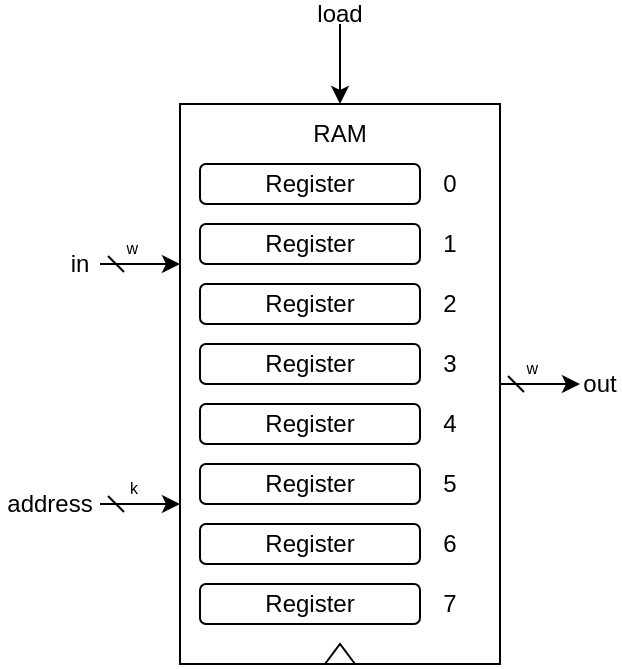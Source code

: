 <mxfile version="24.2.5" type="device">
  <diagram name="第 1 页" id="v-XWaQQ06cqF5orXO5ri">
    <mxGraphModel dx="446" dy="143" grid="1" gridSize="10" guides="1" tooltips="1" connect="1" arrows="1" fold="1" page="0" pageScale="1" pageWidth="827" pageHeight="1169" math="0" shadow="0">
      <root>
        <mxCell id="0" />
        <mxCell id="1" parent="0" />
        <mxCell id="2_gvrPkueBQMLi-SuZKq-1" value="" style="rounded=0;whiteSpace=wrap;html=1;" vertex="1" parent="1">
          <mxGeometry x="360" y="480" width="160" height="280" as="geometry" />
        </mxCell>
        <mxCell id="2_gvrPkueBQMLi-SuZKq-2" value="Register" style="rounded=1;whiteSpace=wrap;html=1;" vertex="1" parent="1">
          <mxGeometry x="370" y="510" width="110" height="20" as="geometry" />
        </mxCell>
        <mxCell id="2_gvrPkueBQMLi-SuZKq-3" value="Register" style="rounded=1;whiteSpace=wrap;html=1;" vertex="1" parent="1">
          <mxGeometry x="370" y="540" width="110" height="20" as="geometry" />
        </mxCell>
        <mxCell id="2_gvrPkueBQMLi-SuZKq-4" value="Register" style="rounded=1;whiteSpace=wrap;html=1;" vertex="1" parent="1">
          <mxGeometry x="370" y="570" width="110" height="20" as="geometry" />
        </mxCell>
        <mxCell id="2_gvrPkueBQMLi-SuZKq-5" value="Register" style="rounded=1;whiteSpace=wrap;html=1;" vertex="1" parent="1">
          <mxGeometry x="370" y="600" width="110" height="20" as="geometry" />
        </mxCell>
        <mxCell id="2_gvrPkueBQMLi-SuZKq-6" value="Register" style="rounded=1;whiteSpace=wrap;html=1;" vertex="1" parent="1">
          <mxGeometry x="370" y="630" width="110" height="20" as="geometry" />
        </mxCell>
        <mxCell id="2_gvrPkueBQMLi-SuZKq-7" value="Register" style="rounded=1;whiteSpace=wrap;html=1;" vertex="1" parent="1">
          <mxGeometry x="370" y="660" width="110" height="20" as="geometry" />
        </mxCell>
        <mxCell id="2_gvrPkueBQMLi-SuZKq-8" value="Register" style="rounded=1;whiteSpace=wrap;html=1;" vertex="1" parent="1">
          <mxGeometry x="370" y="690" width="110" height="20" as="geometry" />
        </mxCell>
        <mxCell id="2_gvrPkueBQMLi-SuZKq-9" value="Register" style="rounded=1;whiteSpace=wrap;html=1;" vertex="1" parent="1">
          <mxGeometry x="370" y="720" width="110" height="20" as="geometry" />
        </mxCell>
        <mxCell id="2_gvrPkueBQMLi-SuZKq-10" value="0" style="text;strokeColor=none;align=center;fillColor=none;html=1;verticalAlign=middle;whiteSpace=wrap;rounded=0;" vertex="1" parent="1">
          <mxGeometry x="490" y="515" width="10" height="10" as="geometry" />
        </mxCell>
        <mxCell id="2_gvrPkueBQMLi-SuZKq-11" value="1" style="text;strokeColor=none;align=center;fillColor=none;html=1;verticalAlign=middle;whiteSpace=wrap;rounded=0;" vertex="1" parent="1">
          <mxGeometry x="490" y="545" width="10" height="10" as="geometry" />
        </mxCell>
        <mxCell id="2_gvrPkueBQMLi-SuZKq-12" value="2" style="text;strokeColor=none;align=center;fillColor=none;html=1;verticalAlign=middle;whiteSpace=wrap;rounded=0;" vertex="1" parent="1">
          <mxGeometry x="490" y="575" width="10" height="10" as="geometry" />
        </mxCell>
        <mxCell id="2_gvrPkueBQMLi-SuZKq-13" value="3" style="text;strokeColor=none;align=center;fillColor=none;html=1;verticalAlign=middle;whiteSpace=wrap;rounded=0;" vertex="1" parent="1">
          <mxGeometry x="490" y="605" width="10" height="10" as="geometry" />
        </mxCell>
        <mxCell id="2_gvrPkueBQMLi-SuZKq-14" value="4" style="text;strokeColor=none;align=center;fillColor=none;html=1;verticalAlign=middle;whiteSpace=wrap;rounded=0;" vertex="1" parent="1">
          <mxGeometry x="490" y="635" width="10" height="10" as="geometry" />
        </mxCell>
        <mxCell id="2_gvrPkueBQMLi-SuZKq-15" value="5" style="text;strokeColor=none;align=center;fillColor=none;html=1;verticalAlign=middle;whiteSpace=wrap;rounded=0;" vertex="1" parent="1">
          <mxGeometry x="490" y="665" width="10" height="10" as="geometry" />
        </mxCell>
        <mxCell id="2_gvrPkueBQMLi-SuZKq-16" value="6" style="text;strokeColor=none;align=center;fillColor=none;html=1;verticalAlign=middle;whiteSpace=wrap;rounded=0;" vertex="1" parent="1">
          <mxGeometry x="490" y="695" width="10" height="10" as="geometry" />
        </mxCell>
        <mxCell id="2_gvrPkueBQMLi-SuZKq-17" value="7" style="text;strokeColor=none;align=center;fillColor=none;html=1;verticalAlign=middle;whiteSpace=wrap;rounded=0;" vertex="1" parent="1">
          <mxGeometry x="490" y="725" width="10" height="10" as="geometry" />
        </mxCell>
        <mxCell id="2_gvrPkueBQMLi-SuZKq-18" value="RAM" style="text;strokeColor=none;align=center;fillColor=none;html=1;verticalAlign=middle;whiteSpace=wrap;rounded=0;" vertex="1" parent="1">
          <mxGeometry x="425" y="490" width="30" height="10" as="geometry" />
        </mxCell>
        <mxCell id="2_gvrPkueBQMLi-SuZKq-19" value="" style="endArrow=none;html=1;rounded=0;" edge="1" parent="1">
          <mxGeometry width="50" height="50" relative="1" as="geometry">
            <mxPoint x="432.5" y="760" as="sourcePoint" />
            <mxPoint x="447.5" y="760" as="targetPoint" />
            <Array as="points">
              <mxPoint x="440" y="750" />
            </Array>
          </mxGeometry>
        </mxCell>
        <mxCell id="2_gvrPkueBQMLi-SuZKq-24" value="" style="endArrow=classic;html=1;rounded=0;entryX=0.5;entryY=0;entryDx=0;entryDy=0;" edge="1" parent="1" target="2_gvrPkueBQMLi-SuZKq-1">
          <mxGeometry width="50" height="50" relative="1" as="geometry">
            <mxPoint x="440" y="440" as="sourcePoint" />
            <mxPoint x="480" y="440" as="targetPoint" />
          </mxGeometry>
        </mxCell>
        <mxCell id="2_gvrPkueBQMLi-SuZKq-25" value="w" style="endArrow=classic;html=1;rounded=0;startArrow=dash;startFill=0;fontSize=8;labelPosition=left;verticalLabelPosition=top;align=right;verticalAlign=bottom;" edge="1" parent="1">
          <mxGeometry width="50" height="50" relative="1" as="geometry">
            <mxPoint x="520" y="620" as="sourcePoint" />
            <mxPoint x="560" y="620" as="targetPoint" />
          </mxGeometry>
        </mxCell>
        <mxCell id="2_gvrPkueBQMLi-SuZKq-27" value="out" style="text;strokeColor=none;align=center;fillColor=none;html=1;verticalAlign=middle;whiteSpace=wrap;rounded=0;" vertex="1" parent="1">
          <mxGeometry x="560" y="615" width="20" height="10" as="geometry" />
        </mxCell>
        <mxCell id="2_gvrPkueBQMLi-SuZKq-29" value="w" style="endArrow=classic;html=1;rounded=0;startArrow=dash;startFill=0;fontSize=8;labelPosition=left;verticalLabelPosition=top;align=right;verticalAlign=bottom;" edge="1" parent="1">
          <mxGeometry width="50" height="50" relative="1" as="geometry">
            <mxPoint x="320" y="560" as="sourcePoint" />
            <mxPoint x="360" y="560" as="targetPoint" />
          </mxGeometry>
        </mxCell>
        <mxCell id="2_gvrPkueBQMLi-SuZKq-30" value="in" style="text;strokeColor=none;align=center;fillColor=none;html=1;verticalAlign=middle;whiteSpace=wrap;rounded=0;" vertex="1" parent="1">
          <mxGeometry x="300" y="555" width="20" height="10" as="geometry" />
        </mxCell>
        <mxCell id="2_gvrPkueBQMLi-SuZKq-31" value="k" style="endArrow=classic;html=1;rounded=0;startArrow=dash;startFill=0;fontSize=8;labelPosition=left;verticalLabelPosition=top;align=right;verticalAlign=bottom;" edge="1" parent="1">
          <mxGeometry width="50" height="50" relative="1" as="geometry">
            <mxPoint x="320" y="680" as="sourcePoint" />
            <mxPoint x="360" y="680" as="targetPoint" />
          </mxGeometry>
        </mxCell>
        <mxCell id="2_gvrPkueBQMLi-SuZKq-32" value="address" style="text;strokeColor=none;align=center;fillColor=none;html=1;verticalAlign=middle;whiteSpace=wrap;rounded=0;" vertex="1" parent="1">
          <mxGeometry x="270" y="675" width="50" height="10" as="geometry" />
        </mxCell>
        <mxCell id="2_gvrPkueBQMLi-SuZKq-33" value="load" style="text;strokeColor=none;align=center;fillColor=none;html=1;verticalAlign=middle;whiteSpace=wrap;rounded=0;" vertex="1" parent="1">
          <mxGeometry x="420" y="430" width="40" height="10" as="geometry" />
        </mxCell>
      </root>
    </mxGraphModel>
  </diagram>
</mxfile>
